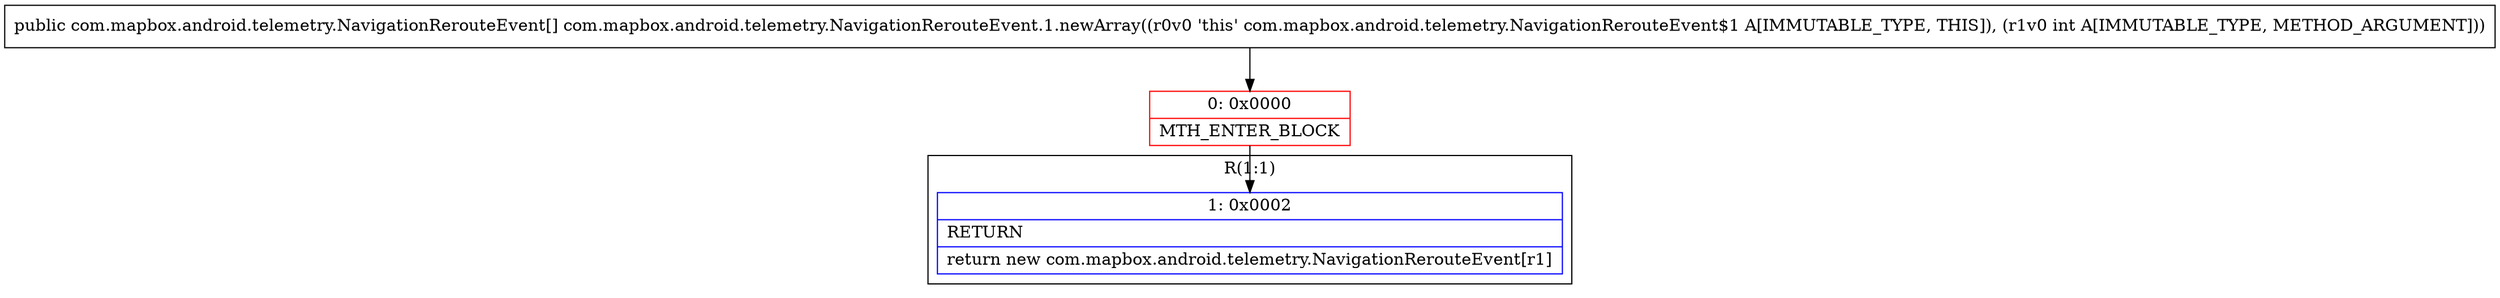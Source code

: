 digraph "CFG forcom.mapbox.android.telemetry.NavigationRerouteEvent.1.newArray(I)[Lcom\/mapbox\/android\/telemetry\/NavigationRerouteEvent;" {
subgraph cluster_Region_156061690 {
label = "R(1:1)";
node [shape=record,color=blue];
Node_1 [shape=record,label="{1\:\ 0x0002|RETURN\l|return new com.mapbox.android.telemetry.NavigationRerouteEvent[r1]\l}"];
}
Node_0 [shape=record,color=red,label="{0\:\ 0x0000|MTH_ENTER_BLOCK\l}"];
MethodNode[shape=record,label="{public com.mapbox.android.telemetry.NavigationRerouteEvent[] com.mapbox.android.telemetry.NavigationRerouteEvent.1.newArray((r0v0 'this' com.mapbox.android.telemetry.NavigationRerouteEvent$1 A[IMMUTABLE_TYPE, THIS]), (r1v0 int A[IMMUTABLE_TYPE, METHOD_ARGUMENT])) }"];
MethodNode -> Node_0;
Node_0 -> Node_1;
}

